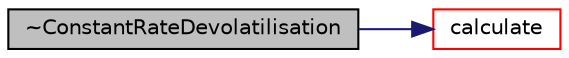 digraph "~ConstantRateDevolatilisation"
{
  bgcolor="transparent";
  edge [fontname="Helvetica",fontsize="10",labelfontname="Helvetica",labelfontsize="10"];
  node [fontname="Helvetica",fontsize="10",shape=record];
  rankdir="LR";
  Node6 [label="~ConstantRateDevolatilisation",height=0.2,width=0.4,color="black", fillcolor="grey75", style="filled", fontcolor="black"];
  Node6 -> Node7 [color="midnightblue",fontsize="10",style="solid",fontname="Helvetica"];
  Node7 [label="calculate",height=0.2,width=0.4,color="red",URL="$a25457.html#aad5735285e9799d56a1158870aab978f",tooltip="Update model. "];
}
